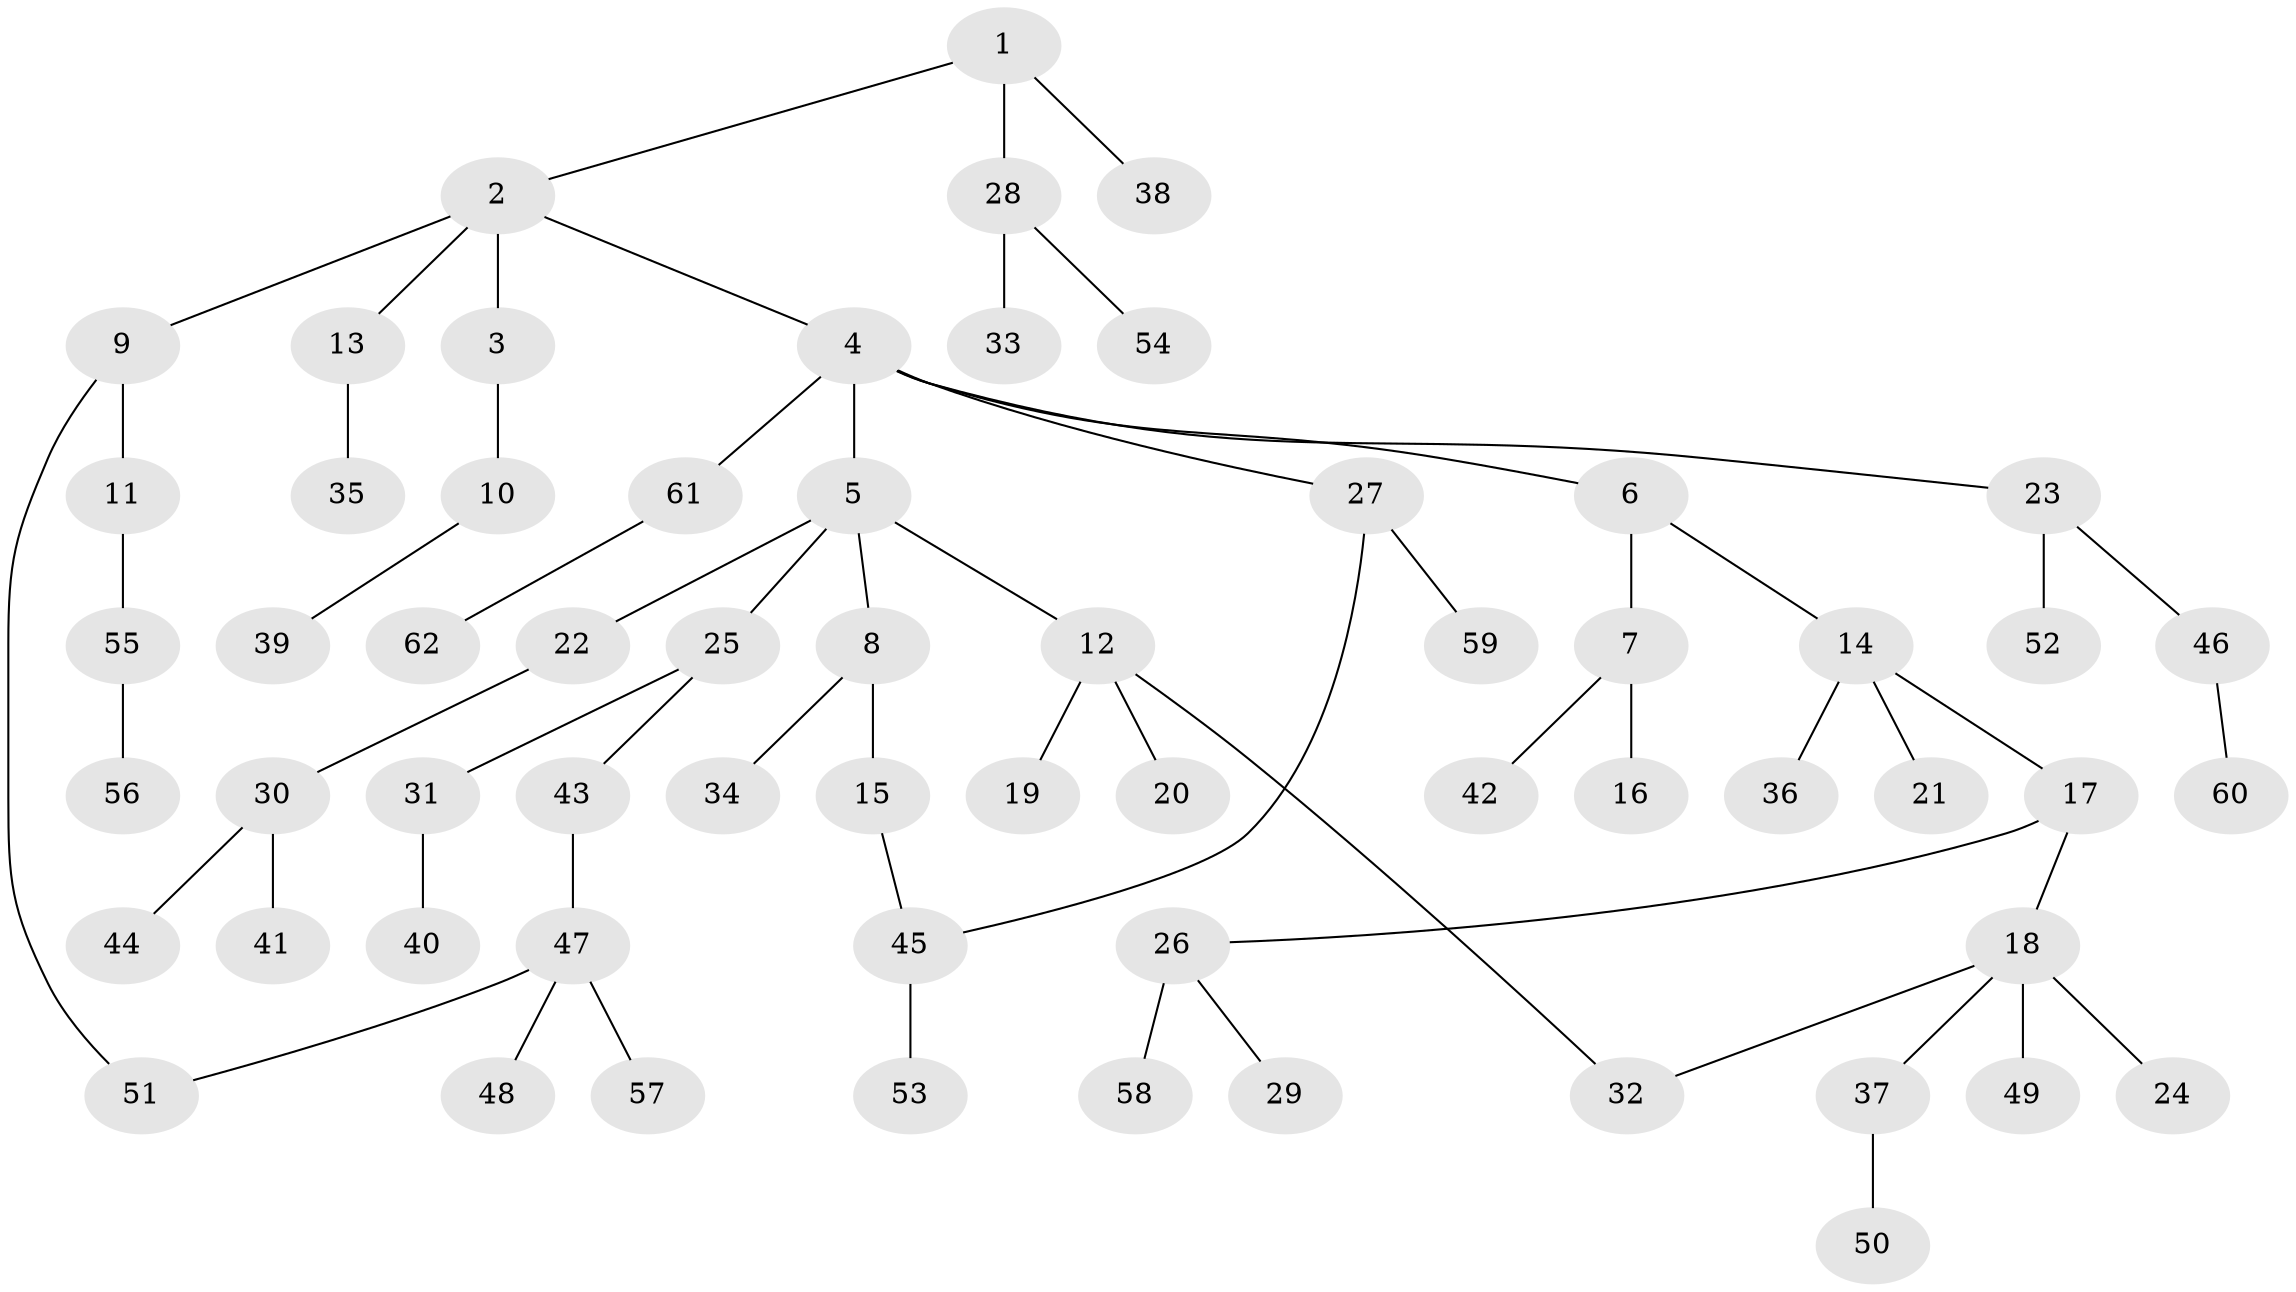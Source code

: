 // coarse degree distribution, {3: 0.14634146341463414, 9: 0.024390243902439025, 2: 0.1951219512195122, 5: 0.04878048780487805, 4: 0.07317073170731707, 1: 0.5121951219512195}
// Generated by graph-tools (version 1.1) at 2025/41/03/06/25 10:41:29]
// undirected, 62 vertices, 64 edges
graph export_dot {
graph [start="1"]
  node [color=gray90,style=filled];
  1;
  2;
  3;
  4;
  5;
  6;
  7;
  8;
  9;
  10;
  11;
  12;
  13;
  14;
  15;
  16;
  17;
  18;
  19;
  20;
  21;
  22;
  23;
  24;
  25;
  26;
  27;
  28;
  29;
  30;
  31;
  32;
  33;
  34;
  35;
  36;
  37;
  38;
  39;
  40;
  41;
  42;
  43;
  44;
  45;
  46;
  47;
  48;
  49;
  50;
  51;
  52;
  53;
  54;
  55;
  56;
  57;
  58;
  59;
  60;
  61;
  62;
  1 -- 2;
  1 -- 28;
  1 -- 38;
  2 -- 3;
  2 -- 4;
  2 -- 9;
  2 -- 13;
  3 -- 10;
  4 -- 5;
  4 -- 6;
  4 -- 23;
  4 -- 27;
  4 -- 61;
  5 -- 8;
  5 -- 12;
  5 -- 22;
  5 -- 25;
  6 -- 7;
  6 -- 14;
  7 -- 16;
  7 -- 42;
  8 -- 15;
  8 -- 34;
  9 -- 11;
  9 -- 51;
  10 -- 39;
  11 -- 55;
  12 -- 19;
  12 -- 20;
  12 -- 32;
  13 -- 35;
  14 -- 17;
  14 -- 21;
  14 -- 36;
  15 -- 45;
  17 -- 18;
  17 -- 26;
  18 -- 24;
  18 -- 32;
  18 -- 37;
  18 -- 49;
  22 -- 30;
  23 -- 46;
  23 -- 52;
  25 -- 31;
  25 -- 43;
  26 -- 29;
  26 -- 58;
  27 -- 59;
  27 -- 45;
  28 -- 33;
  28 -- 54;
  30 -- 41;
  30 -- 44;
  31 -- 40;
  37 -- 50;
  43 -- 47;
  45 -- 53;
  46 -- 60;
  47 -- 48;
  47 -- 57;
  47 -- 51;
  55 -- 56;
  61 -- 62;
}
